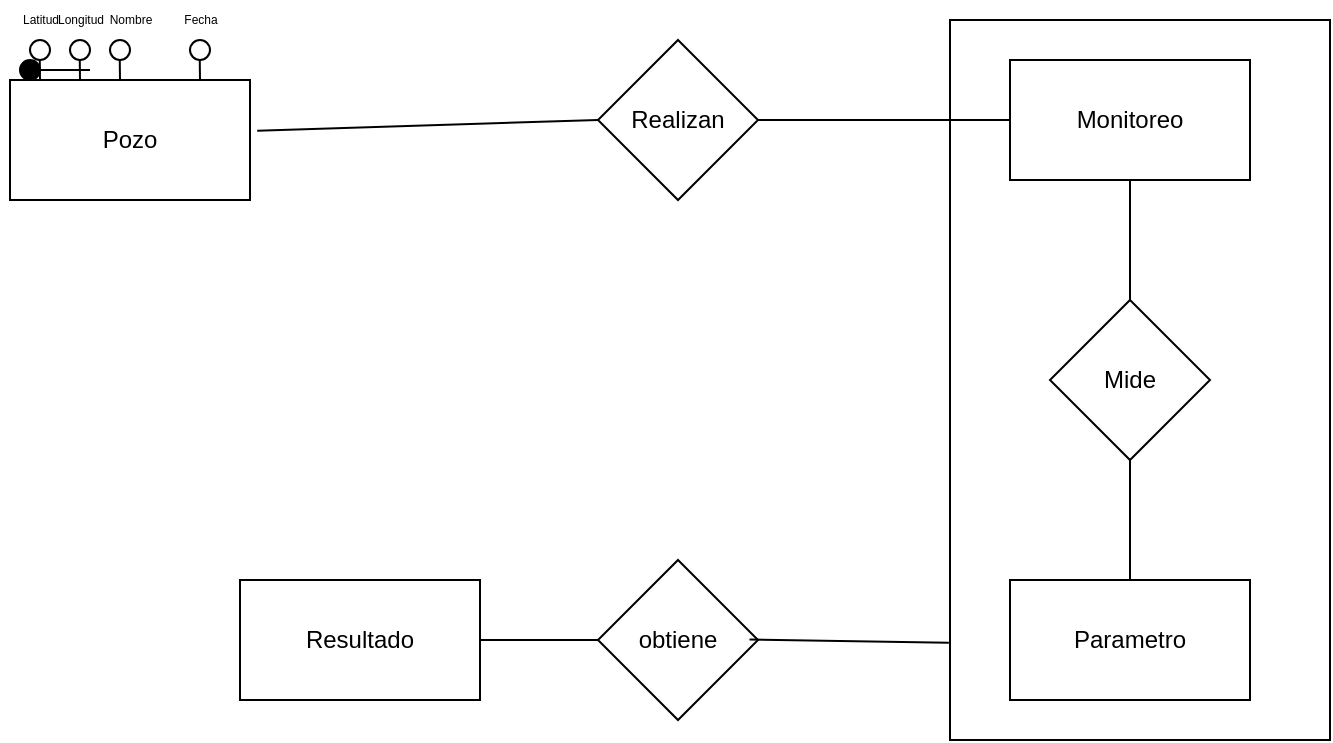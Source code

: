 <mxfile version="24.8.3">
  <diagram name="Página-1" id="hB1Eq5nqDwltu6nzwohb">
    <mxGraphModel dx="646" dy="343" grid="1" gridSize="10" guides="1" tooltips="1" connect="1" arrows="1" fold="1" page="1" pageScale="1" pageWidth="827" pageHeight="1169" math="0" shadow="0">
      <root>
        <mxCell id="0" />
        <mxCell id="1" parent="0" />
        <mxCell id="gaGjuGpyRS6BUhE4ZGnP-50" value="" style="rounded=0;whiteSpace=wrap;html=1;" vertex="1" parent="1">
          <mxGeometry x="550" y="40" width="190" height="360" as="geometry" />
        </mxCell>
        <mxCell id="gaGjuGpyRS6BUhE4ZGnP-1" value="Pozo" style="rounded=0;whiteSpace=wrap;html=1;" vertex="1" parent="1">
          <mxGeometry x="80" y="70" width="120" height="60" as="geometry" />
        </mxCell>
        <mxCell id="gaGjuGpyRS6BUhE4ZGnP-15" value="" style="group" vertex="1" connectable="0" parent="1">
          <mxGeometry x="80.0" y="30" width="35" height="40" as="geometry" />
        </mxCell>
        <mxCell id="gaGjuGpyRS6BUhE4ZGnP-16" value="" style="ellipse;whiteSpace=wrap;html=1;aspect=fixed;" vertex="1" parent="gaGjuGpyRS6BUhE4ZGnP-15">
          <mxGeometry x="10" y="20" width="10" height="10" as="geometry" />
        </mxCell>
        <mxCell id="gaGjuGpyRS6BUhE4ZGnP-17" value="" style="endArrow=none;html=1;rounded=0;" edge="1" parent="gaGjuGpyRS6BUhE4ZGnP-15">
          <mxGeometry width="50" height="50" relative="1" as="geometry">
            <mxPoint x="15" y="40" as="sourcePoint" />
            <mxPoint x="14.88" y="30" as="targetPoint" />
            <Array as="points">
              <mxPoint x="15" y="40" />
            </Array>
          </mxGeometry>
        </mxCell>
        <mxCell id="gaGjuGpyRS6BUhE4ZGnP-18" value="Latitud" style="text;html=1;align=center;verticalAlign=middle;resizable=0;points=[];autosize=1;strokeColor=none;fillColor=none;fontSize=6;" vertex="1" parent="gaGjuGpyRS6BUhE4ZGnP-15">
          <mxGeometry x="-5" width="40" height="20" as="geometry" />
        </mxCell>
        <mxCell id="gaGjuGpyRS6BUhE4ZGnP-22" value="" style="group" vertex="1" connectable="0" parent="1">
          <mxGeometry x="100.0" y="30" width="60" height="40" as="geometry" />
        </mxCell>
        <mxCell id="gaGjuGpyRS6BUhE4ZGnP-23" value="" style="ellipse;whiteSpace=wrap;html=1;aspect=fixed;" vertex="1" parent="gaGjuGpyRS6BUhE4ZGnP-22">
          <mxGeometry x="10" y="20" width="10" height="10" as="geometry" />
        </mxCell>
        <mxCell id="gaGjuGpyRS6BUhE4ZGnP-24" value="" style="endArrow=none;html=1;rounded=0;" edge="1" parent="gaGjuGpyRS6BUhE4ZGnP-22">
          <mxGeometry width="50" height="50" relative="1" as="geometry">
            <mxPoint x="15" y="40" as="sourcePoint" />
            <mxPoint x="14.88" y="30" as="targetPoint" />
            <Array as="points">
              <mxPoint x="15" y="40" />
            </Array>
          </mxGeometry>
        </mxCell>
        <mxCell id="gaGjuGpyRS6BUhE4ZGnP-25" value="Longitud" style="text;html=1;align=center;verticalAlign=middle;resizable=0;points=[];autosize=1;strokeColor=none;fillColor=none;fontSize=6;" vertex="1" parent="gaGjuGpyRS6BUhE4ZGnP-22">
          <mxGeometry x="-10" width="50" height="20" as="geometry" />
        </mxCell>
        <mxCell id="gaGjuGpyRS6BUhE4ZGnP-31" value="" style="group" vertex="1" connectable="0" parent="gaGjuGpyRS6BUhE4ZGnP-22">
          <mxGeometry x="-15.0" y="30" width="35" height="10" as="geometry" />
        </mxCell>
        <mxCell id="gaGjuGpyRS6BUhE4ZGnP-27" value="" style="ellipse;whiteSpace=wrap;html=1;aspect=fixed;labelBackgroundColor=#000000;labelBorderColor=default;textShadow=0;fillColor=#000000;gradientColor=none;fillStyle=solid;rotation=-90;" vertex="1" parent="gaGjuGpyRS6BUhE4ZGnP-31">
          <mxGeometry width="10" height="10" as="geometry" />
        </mxCell>
        <mxCell id="gaGjuGpyRS6BUhE4ZGnP-28" value="" style="endArrow=none;html=1;rounded=0;" edge="1" parent="gaGjuGpyRS6BUhE4ZGnP-31">
          <mxGeometry width="50" height="50" relative="1" as="geometry">
            <mxPoint x="20" y="5" as="sourcePoint" />
            <mxPoint x="10" y="5" as="targetPoint" />
            <Array as="points">
              <mxPoint x="35" y="5" />
              <mxPoint x="20" y="5" />
            </Array>
          </mxGeometry>
        </mxCell>
        <mxCell id="gaGjuGpyRS6BUhE4ZGnP-32" value="" style="group" vertex="1" connectable="0" parent="gaGjuGpyRS6BUhE4ZGnP-22">
          <mxGeometry x="20" width="40" height="40" as="geometry" />
        </mxCell>
        <mxCell id="gaGjuGpyRS6BUhE4ZGnP-33" value="" style="ellipse;whiteSpace=wrap;html=1;aspect=fixed;" vertex="1" parent="gaGjuGpyRS6BUhE4ZGnP-32">
          <mxGeometry x="10" y="20" width="10" height="10" as="geometry" />
        </mxCell>
        <mxCell id="gaGjuGpyRS6BUhE4ZGnP-34" value="" style="endArrow=none;html=1;rounded=0;" edge="1" parent="gaGjuGpyRS6BUhE4ZGnP-32">
          <mxGeometry width="50" height="50" relative="1" as="geometry">
            <mxPoint x="15" y="40" as="sourcePoint" />
            <mxPoint x="14.88" y="30" as="targetPoint" />
            <Array as="points">
              <mxPoint x="15" y="40" />
            </Array>
          </mxGeometry>
        </mxCell>
        <mxCell id="gaGjuGpyRS6BUhE4ZGnP-35" value="Nombre" style="text;html=1;align=center;verticalAlign=middle;resizable=0;points=[];autosize=1;strokeColor=none;fillColor=none;fontSize=6;" vertex="1" parent="gaGjuGpyRS6BUhE4ZGnP-32">
          <mxGeometry x="-5" width="50" height="20" as="geometry" />
        </mxCell>
        <mxCell id="gaGjuGpyRS6BUhE4ZGnP-36" value="" style="group" vertex="1" connectable="0" parent="1">
          <mxGeometry x="160.0" y="30" width="35" height="40" as="geometry" />
        </mxCell>
        <mxCell id="gaGjuGpyRS6BUhE4ZGnP-37" value="" style="ellipse;whiteSpace=wrap;html=1;aspect=fixed;" vertex="1" parent="gaGjuGpyRS6BUhE4ZGnP-36">
          <mxGeometry x="10" y="20" width="10" height="10" as="geometry" />
        </mxCell>
        <mxCell id="gaGjuGpyRS6BUhE4ZGnP-38" value="" style="endArrow=none;html=1;rounded=0;" edge="1" parent="gaGjuGpyRS6BUhE4ZGnP-36">
          <mxGeometry width="50" height="50" relative="1" as="geometry">
            <mxPoint x="15" y="40" as="sourcePoint" />
            <mxPoint x="14.88" y="30" as="targetPoint" />
            <Array as="points">
              <mxPoint x="15" y="40" />
            </Array>
          </mxGeometry>
        </mxCell>
        <mxCell id="gaGjuGpyRS6BUhE4ZGnP-39" value="Fecha" style="text;html=1;align=center;verticalAlign=middle;resizable=0;points=[];autosize=1;strokeColor=none;fillColor=none;fontSize=6;" vertex="1" parent="gaGjuGpyRS6BUhE4ZGnP-36">
          <mxGeometry x="-5" width="40" height="20" as="geometry" />
        </mxCell>
        <mxCell id="gaGjuGpyRS6BUhE4ZGnP-40" value="Realizan" style="rhombus;whiteSpace=wrap;html=1;" vertex="1" parent="1">
          <mxGeometry x="374" y="50" width="80" height="80" as="geometry" />
        </mxCell>
        <mxCell id="gaGjuGpyRS6BUhE4ZGnP-41" value="" style="endArrow=none;html=1;rounded=0;exitX=1.03;exitY=0.422;exitDx=0;exitDy=0;exitPerimeter=0;entryX=0;entryY=0.5;entryDx=0;entryDy=0;" edge="1" parent="1" source="gaGjuGpyRS6BUhE4ZGnP-1" target="gaGjuGpyRS6BUhE4ZGnP-40">
          <mxGeometry width="50" height="50" relative="1" as="geometry">
            <mxPoint x="340" y="150" as="sourcePoint" />
            <mxPoint x="390" y="100" as="targetPoint" />
          </mxGeometry>
        </mxCell>
        <mxCell id="gaGjuGpyRS6BUhE4ZGnP-42" value="Monitoreo" style="rounded=0;whiteSpace=wrap;html=1;" vertex="1" parent="1">
          <mxGeometry x="580" y="60" width="120" height="60" as="geometry" />
        </mxCell>
        <mxCell id="gaGjuGpyRS6BUhE4ZGnP-43" value="" style="endArrow=none;html=1;rounded=0;entryX=0;entryY=0.5;entryDx=0;entryDy=0;exitX=1;exitY=0.5;exitDx=0;exitDy=0;" edge="1" parent="1" source="gaGjuGpyRS6BUhE4ZGnP-40" target="gaGjuGpyRS6BUhE4ZGnP-42">
          <mxGeometry width="50" height="50" relative="1" as="geometry">
            <mxPoint x="430" y="150" as="sourcePoint" />
            <mxPoint x="480" y="100" as="targetPoint" />
          </mxGeometry>
        </mxCell>
        <mxCell id="gaGjuGpyRS6BUhE4ZGnP-44" value="Parametro" style="rounded=0;whiteSpace=wrap;html=1;" vertex="1" parent="1">
          <mxGeometry x="580" y="320" width="120" height="60" as="geometry" />
        </mxCell>
        <mxCell id="gaGjuGpyRS6BUhE4ZGnP-45" value="Mide" style="rhombus;whiteSpace=wrap;html=1;" vertex="1" parent="1">
          <mxGeometry x="600" y="180" width="80" height="80" as="geometry" />
        </mxCell>
        <mxCell id="gaGjuGpyRS6BUhE4ZGnP-46" value="" style="endArrow=none;html=1;rounded=0;entryX=0.5;entryY=1;entryDx=0;entryDy=0;exitX=0.5;exitY=0;exitDx=0;exitDy=0;" edge="1" parent="1" source="gaGjuGpyRS6BUhE4ZGnP-44" target="gaGjuGpyRS6BUhE4ZGnP-45">
          <mxGeometry width="50" height="50" relative="1" as="geometry">
            <mxPoint x="570" y="290" as="sourcePoint" />
            <mxPoint x="620" y="240" as="targetPoint" />
          </mxGeometry>
        </mxCell>
        <mxCell id="gaGjuGpyRS6BUhE4ZGnP-49" value="" style="endArrow=none;html=1;rounded=0;exitX=0.5;exitY=1;exitDx=0;exitDy=0;" edge="1" parent="1" source="gaGjuGpyRS6BUhE4ZGnP-42" target="gaGjuGpyRS6BUhE4ZGnP-45">
          <mxGeometry width="50" height="50" relative="1" as="geometry">
            <mxPoint x="570" y="290" as="sourcePoint" />
            <mxPoint x="620" y="240" as="targetPoint" />
          </mxGeometry>
        </mxCell>
        <mxCell id="gaGjuGpyRS6BUhE4ZGnP-51" value="obtiene" style="rhombus;whiteSpace=wrap;html=1;" vertex="1" parent="1">
          <mxGeometry x="374" y="310" width="80" height="80" as="geometry" />
        </mxCell>
        <mxCell id="gaGjuGpyRS6BUhE4ZGnP-52" value="" style="endArrow=none;html=1;rounded=0;entryX=-0.003;entryY=0.865;entryDx=0;entryDy=0;entryPerimeter=0;exitX=0.947;exitY=0.497;exitDx=0;exitDy=0;exitPerimeter=0;" edge="1" parent="1" source="gaGjuGpyRS6BUhE4ZGnP-51" target="gaGjuGpyRS6BUhE4ZGnP-50">
          <mxGeometry width="50" height="50" relative="1" as="geometry">
            <mxPoint x="460" y="350" as="sourcePoint" />
            <mxPoint x="520" y="200" as="targetPoint" />
          </mxGeometry>
        </mxCell>
        <mxCell id="gaGjuGpyRS6BUhE4ZGnP-54" value="Resultado" style="rounded=0;whiteSpace=wrap;html=1;" vertex="1" parent="1">
          <mxGeometry x="195" y="320" width="120" height="60" as="geometry" />
        </mxCell>
        <mxCell id="gaGjuGpyRS6BUhE4ZGnP-56" value="" style="endArrow=none;html=1;rounded=0;exitX=1;exitY=0.5;exitDx=0;exitDy=0;entryX=0;entryY=0.5;entryDx=0;entryDy=0;" edge="1" parent="1" source="gaGjuGpyRS6BUhE4ZGnP-54" target="gaGjuGpyRS6BUhE4ZGnP-51">
          <mxGeometry width="50" height="50" relative="1" as="geometry">
            <mxPoint x="320" y="250" as="sourcePoint" />
            <mxPoint x="370" y="200" as="targetPoint" />
          </mxGeometry>
        </mxCell>
      </root>
    </mxGraphModel>
  </diagram>
</mxfile>
